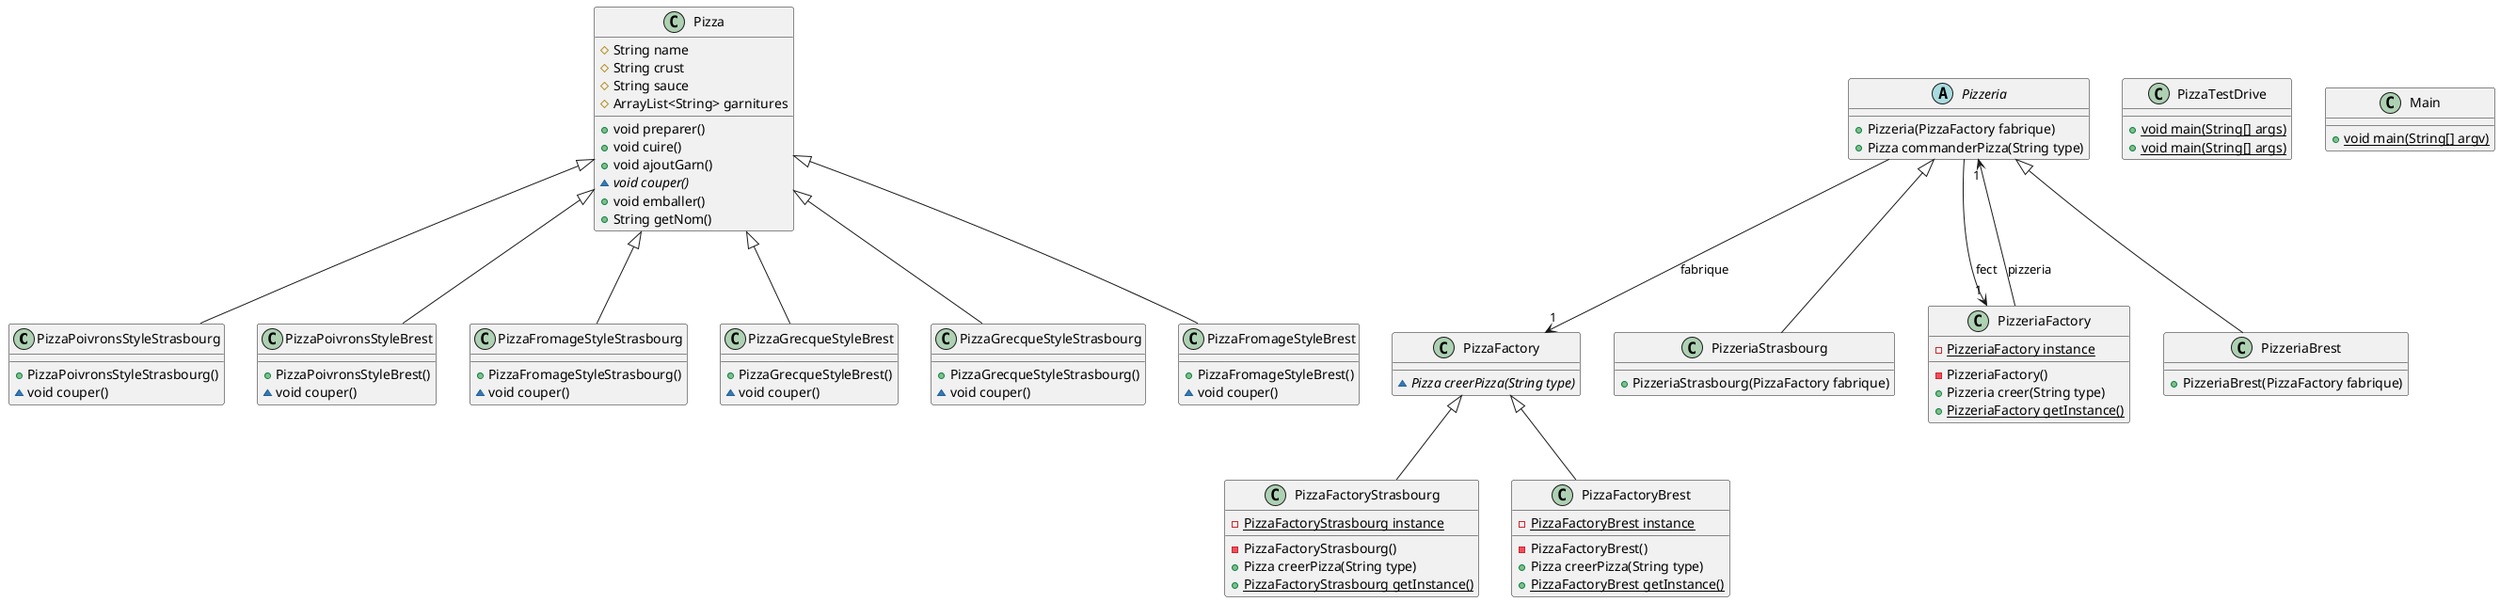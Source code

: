 @startuml
class PizzaPoivronsStyleStrasbourg [[java:PizzaPoivronsStyleStrasbourg]] {
	+PizzaPoivronsStyleStrasbourg()
	~void couper()
}
class Pizza [[java:Pizza]] {
}
Pizza <|-- PizzaPoivronsStyleStrasbourg
abstract class PizzaFactory [[java:PizzaFactory]] {
	~{abstract}Pizza creerPizza(String type)
}
class PizzaPoivronsStyleBrest [[java:PizzaPoivronsStyleBrest]] {
	+PizzaPoivronsStyleBrest()
	~void couper()
}
class Pizza [[java:Pizza]] {
}
Pizza <|-- PizzaPoivronsStyleBrest
class PizzeriaStrasbourg [[java:PizzeriaStrasbourg]] {
	+PizzeriaStrasbourg(PizzaFactory fabrique)
}
class Pizzeria [[java:Pizzeria]] {
}
Pizzeria <|-- PizzeriaStrasbourg
abstract class Pizza [[java:Pizza]] {
	#String name
	#String crust
	#String sauce
	#ArrayList<String> garnitures
	+void preparer()
	+void cuire()
	+void ajoutGarn()
	~{abstract}void couper()
	+void emballer()
	+String getNom()
}
class PizzaFactoryStrasbourg [[java:PizzaFactoryStrasbourg]] {
	-{static}PizzaFactoryStrasbourg instance
	-PizzaFactoryStrasbourg()
	+Pizza creerPizza(String type)
	+{static}PizzaFactoryStrasbourg getInstance()
}
class PizzaFactory [[java:PizzaFactory]] {
}
PizzaFactory <|-- PizzaFactoryStrasbourg
class PizzaTestDrive [[java:PizzaTestDrive]] {
	+{static}void main(String[] args)
}
class PizzaFactoryBrest [[java:PizzaFactoryBrest]] {
	-{static}PizzaFactoryBrest instance
	-PizzaFactoryBrest()
	+Pizza creerPizza(String type)
	+{static}PizzaFactoryBrest getInstance()
}
class PizzaFactory [[java:PizzaFactory]] {
}
PizzaFactory <|-- PizzaFactoryBrest
class PizzeriaFactory [[java:PizzeriaFactory]] {
	-{static}PizzeriaFactory instance
	-PizzeriaFactory()
	+Pizzeria creer(String type)
	+{static}PizzeriaFactory getInstance()
}
class Pizzeria [[java:Pizzeria]] {
}
PizzeriaFactory --> "1" Pizzeria : pizzeria
class PizzeriaBrest [[java:PizzeriaBrest]] {
	+PizzeriaBrest(PizzaFactory fabrique)
}
class Pizzeria [[java:Pizzeria]] {
}
Pizzeria <|-- PizzeriaBrest
class PizzaFromageStyleStrasbourg [[java:PizzaFromageStyleStrasbourg]] {
	+PizzaFromageStyleStrasbourg()
	~void couper()
}
class Pizza [[java:Pizza]] {
}
Pizza <|-- PizzaFromageStyleStrasbourg
class PizzaGrecqueStyleBrest [[java:PizzaGrecqueStyleBrest]] {
	+PizzaGrecqueStyleBrest()
	~void couper()
}
class Pizza [[java:Pizza]] {
}
Pizza <|-- PizzaGrecqueStyleBrest
class PizzaGrecqueStyleStrasbourg [[java:PizzaGrecqueStyleStrasbourg]] {
	+PizzaGrecqueStyleStrasbourg()
	~void couper()
}
class Pizza [[java:Pizza]] {
}
Pizza <|-- PizzaGrecqueStyleStrasbourg
class Main [[java:Main]] {
	+{static}void main(String[] argv)
}
class PizzaFromageStyleBrest [[java:PizzaFromageStyleBrest]] {
	+PizzaFromageStyleBrest()
	~void couper()
}
class Pizza [[java:Pizza]] {
}
Pizza <|-- PizzaFromageStyleBrest
abstract class Pizzeria [[java:Pizzeria]] {
	+Pizzeria(PizzaFactory fabrique)
	+Pizza commanderPizza(String type)
}
class PizzaFactory [[java:PizzaFactory]] {
}
Pizzeria --> "1" PizzaFactory : fabrique
class PizzeriaFactory [[java:PizzeriaFactory]] {
}
Pizzeria --> "1" PizzeriaFactory : fect
class PizzaTestDrive [[java:PizzaTestDrive]] {
	+{static}void main(String[] args)
}
@enduml